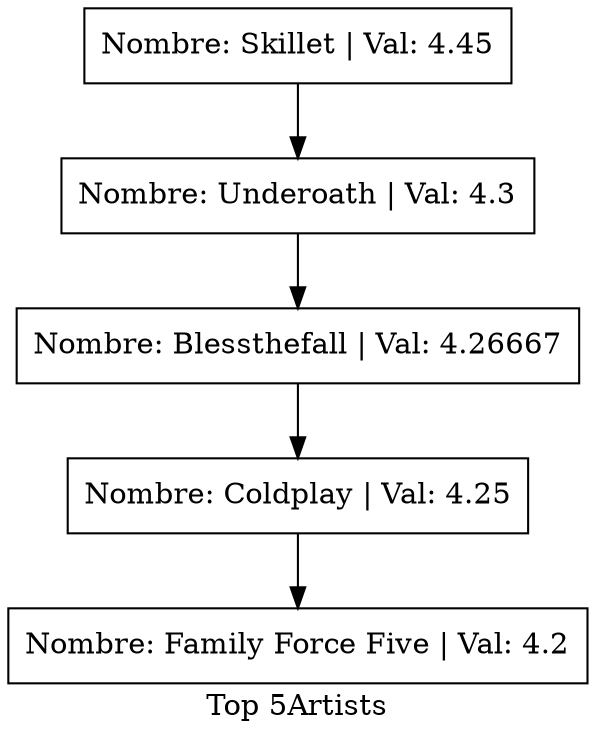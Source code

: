 digraph top{
node [shape=box];
label="Top 5Artists";
"Nombre: Skillet | Val: 4.45"->"Nombre: Underoath | Val: 4.3";
"Nombre: Underoath | Val: 4.3"->"Nombre: Blessthefall | Val: 4.26667";
"Nombre: Blessthefall | Val: 4.26667"->"Nombre: Coldplay | Val: 4.25";
"Nombre: Coldplay | Val: 4.25"->"Nombre: Family Force Five | Val: 4.2";
"Nombre: Family Force Five | Val: 4.2";
}
